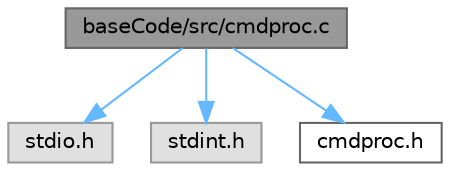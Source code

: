 digraph "baseCode/src/cmdproc.c"
{
 // LATEX_PDF_SIZE
  bgcolor="transparent";
  edge [fontname=Helvetica,fontsize=10,labelfontname=Helvetica,labelfontsize=10];
  node [fontname=Helvetica,fontsize=10,shape=box,height=0.2,width=0.4];
  Node1 [label="baseCode/src/cmdproc.c",height=0.2,width=0.4,color="gray40", fillcolor="grey60", style="filled", fontcolor="black",tooltip="SETR 22/23, Paulo Pedreiras Base code for Unit Testing   Simple example of command processor   Note t..."];
  Node1 -> Node2 [color="steelblue1",style="solid"];
  Node2 [label="stdio.h",height=0.2,width=0.4,color="grey60", fillcolor="#E0E0E0", style="filled",tooltip=" "];
  Node1 -> Node3 [color="steelblue1",style="solid"];
  Node3 [label="stdint.h",height=0.2,width=0.4,color="grey60", fillcolor="#E0E0E0", style="filled",tooltip=" "];
  Node1 -> Node4 [color="steelblue1",style="solid"];
  Node4 [label="cmdproc.h",height=0.2,width=0.4,color="grey40", fillcolor="white", style="filled",URL="$cmdproc_8h.html",tooltip="Apropriate returns defines Function prototypes."];
}

